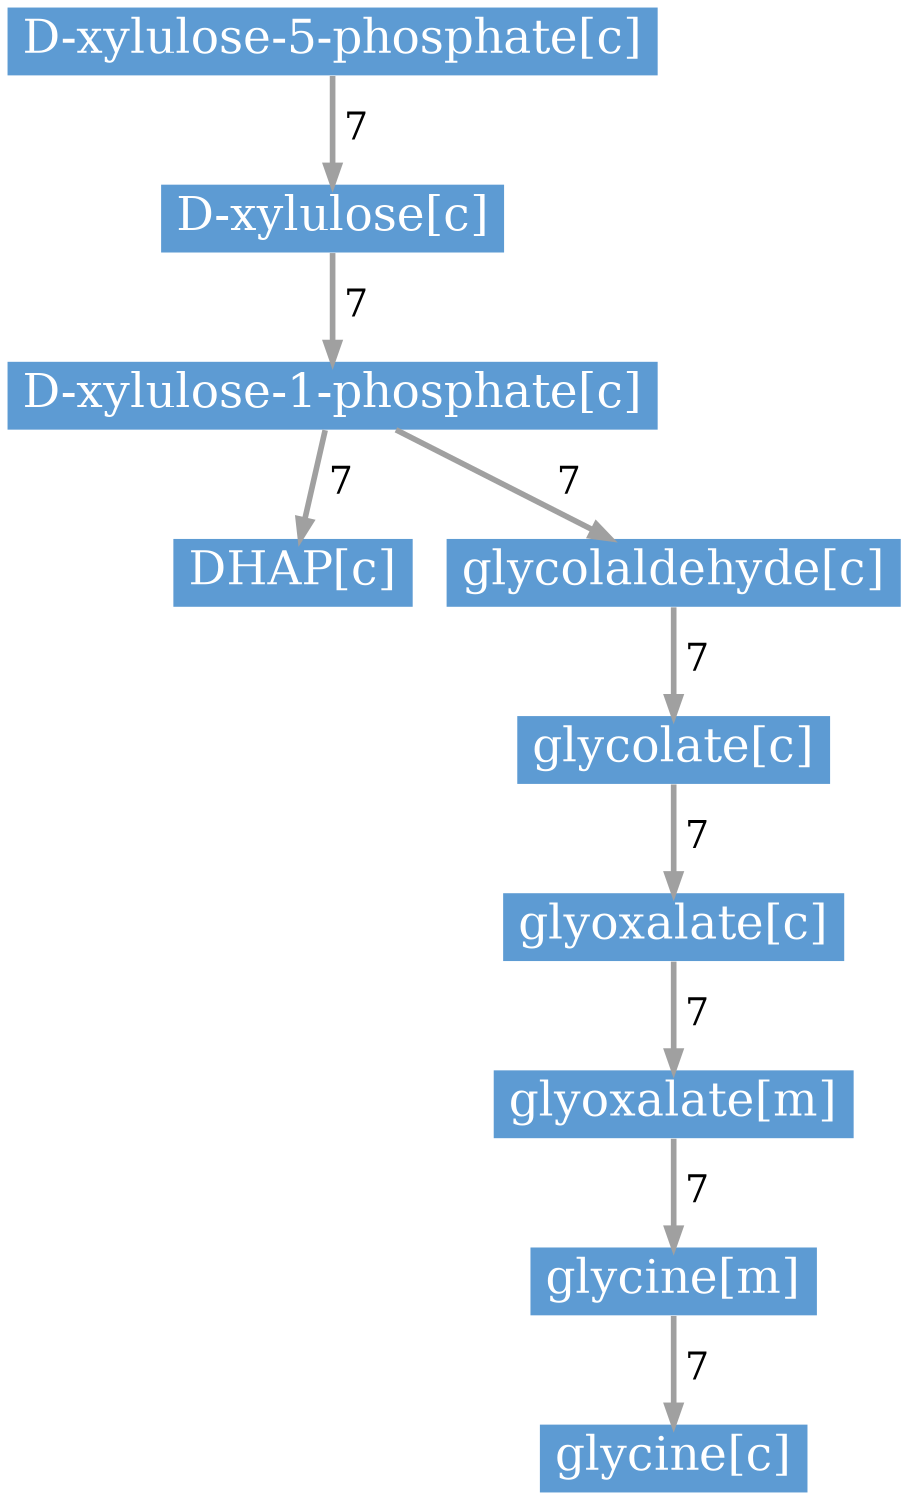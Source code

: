 digraph G {
size="10,10";
1 [ label = "DHAP[c]", fontsize=25, shape="box" , fillcolor = "#5D9BD3", fontcolor = "#FFFFFF", style="filled,setlinewidth(0)"];
2 [ label = "D-xylulose[c]", fontsize=25, shape="box" , fillcolor = "#5D9BD3", fontcolor = "#FFFFFF", style="filled,setlinewidth(0)"];
3 [ label = "D-xylulose-1-phosphate[c]", fontsize=25, shape="box" , fillcolor = "#5D9BD3", fontcolor = "#FFFFFF", style="filled,setlinewidth(0)"];
4 [ label = "D-xylulose-5-phosphate[c]", fontsize=25, shape="box" , fillcolor = "#5D9BD3", fontcolor = "#FFFFFF", style="filled,setlinewidth(0)"];
5 [ label = "glycine[c]", fontsize=25, shape="box" , fillcolor = "#5D9BD3", fontcolor = "#FFFFFF", style="filled,setlinewidth(0)"];
6 [ label = "glycine[m]", fontsize=25, shape="box" , fillcolor = "#5D9BD3", fontcolor = "#FFFFFF", style="filled,setlinewidth(0)"];
7 [ label = "glycolaldehyde[c]", fontsize=25, shape="box" , fillcolor = "#5D9BD3", fontcolor = "#FFFFFF", style="filled,setlinewidth(0)"];
8 [ label = "glycolate[c]", fontsize=25, shape="box" , fillcolor = "#5D9BD3", fontcolor = "#FFFFFF", style="filled,setlinewidth(0)"];
9 [ label = "glyoxalate[c]", fontsize=25, shape="box" , fillcolor = "#5D9BD3", fontcolor = "#FFFFFF", style="filled,setlinewidth(0)"];
10 [ label = "glyoxalate[m]", fontsize=25, shape="box" , fillcolor = "#5D9BD3", fontcolor = "#FFFFFF", style="filled,setlinewidth(0)"];
2 -> 3 [label = " 7", arrowsize=1.00, fontsize=20, color="#A0A0A0", penwidth=3.000000];
3 -> 1 [label = " 7", arrowsize=1.00, fontsize=20, color="#A0A0A0", penwidth=3.000000];
3 -> 7 [label = " 7", arrowsize=1.00, fontsize=20, color="#A0A0A0", penwidth=3.000000];
4 -> 2 [label = " 7", arrowsize=1.00, fontsize=20, color="#A0A0A0", penwidth=3.000000];
6 -> 5 [label = " 7", arrowsize=1.00, fontsize=20, color="#A0A0A0", penwidth=3.000000];
7 -> 8 [label = " 7", arrowsize=1.00, fontsize=20, color="#A0A0A0", penwidth=3.000000];
8 -> 9 [label = " 7", arrowsize=1.00, fontsize=20, color="#A0A0A0", penwidth=3.000000];
9 -> 10 [label = " 7", arrowsize=1.00, fontsize=20, color="#A0A0A0", penwidth=3.000000];
10 -> 6 [label = " 7", arrowsize=1.00, fontsize=20, color="#A0A0A0", penwidth=3.000000];
}
